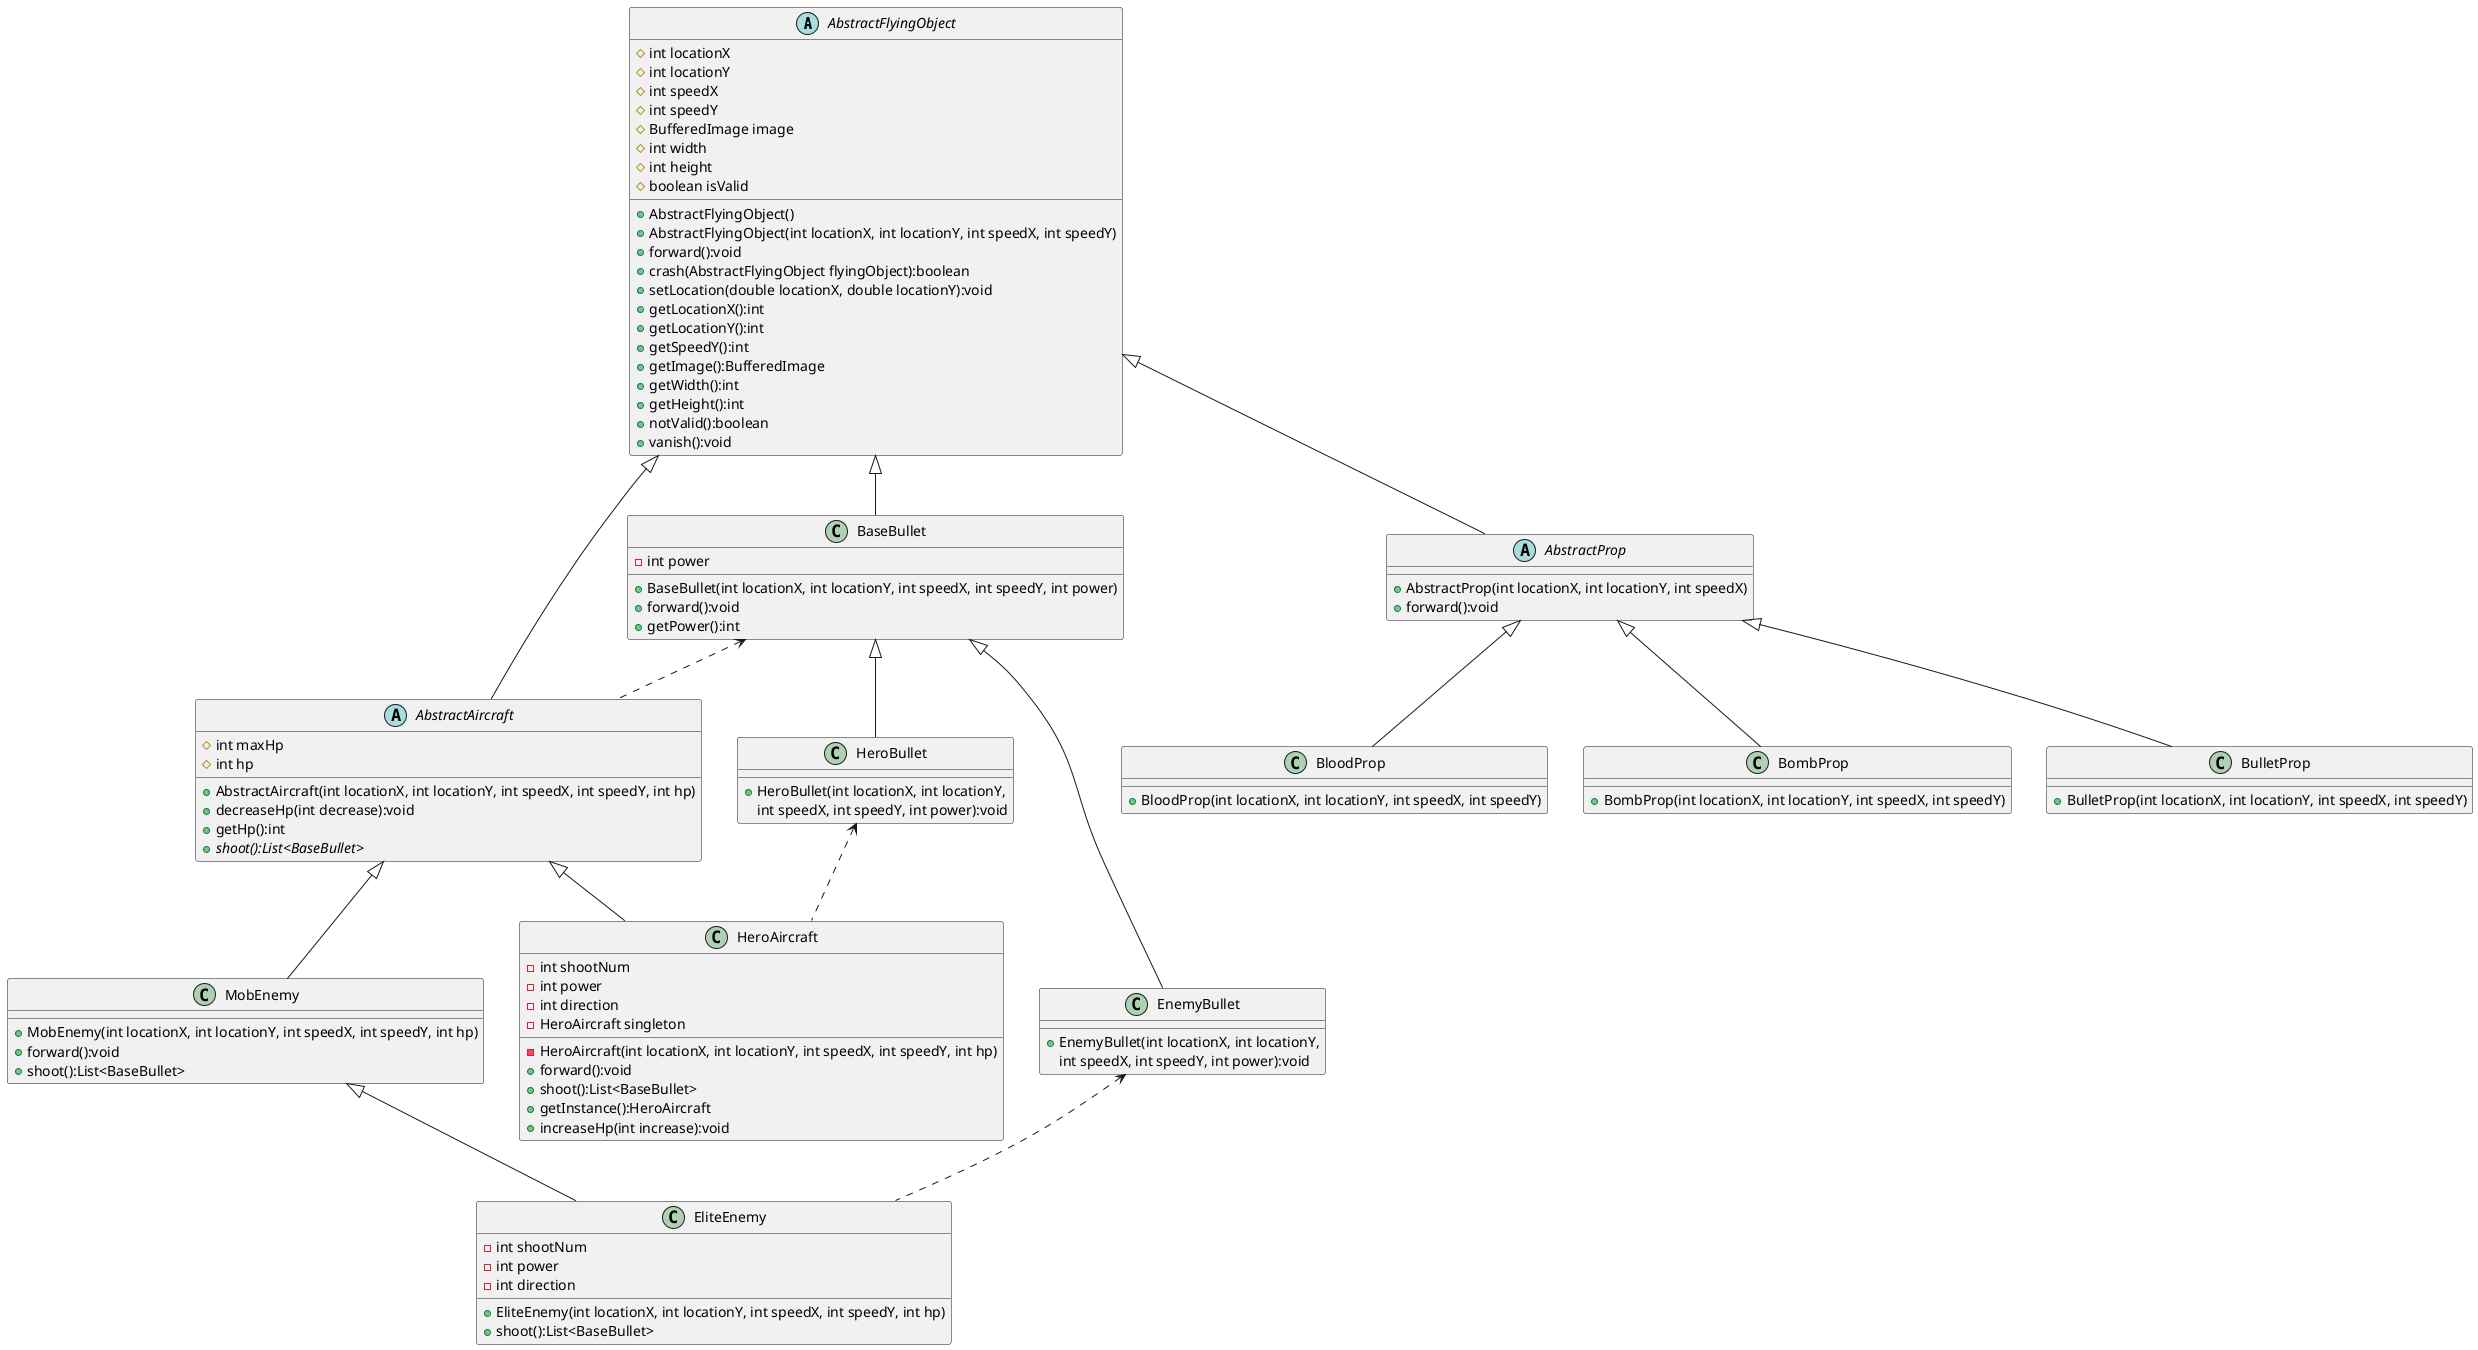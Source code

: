 @startuml
'https://plantuml.com/class-diagram

abstract class AbstractFlyingObject
{
    # int locationX
    # int locationY
    # int speedX
    # int speedY
    # BufferedImage image
    # int width
    # int height
    # boolean isValid

    + AbstractFlyingObject()
    + AbstractFlyingObject(int locationX, int locationY, int speedX, int speedY)
    + forward():void
    + crash(AbstractFlyingObject flyingObject):boolean
    + setLocation(double locationX, double locationY):void
    + getLocationX():int
    + getLocationY():int
    + getSpeedY():int
    + getImage():BufferedImage
    + getWidth():int
    + getHeight():int
    + notValid():boolean
    + vanish():void
}
abstract class AbstractAircraft
{
	# int maxHp
    # int hp

    + AbstractAircraft(int locationX, int locationY, int speedX, int speedY, int hp)
    + decreaseHp(int decrease):void
    + getHp():int
    + {abstract} shoot():List<BaseBullet>
 }

class BaseBullet
{
    - int power

    + BaseBullet(int locationX, int locationY, int speedX, int speedY, int power)
    + forward():void
	+ getPower():int
}

abstract class AbstractProp
{
    + AbstractProp(int locationX, int locationY, int speedX)
    + forward():void
}

AbstractFlyingObject <|-- AbstractAircraft
AbstractFlyingObject <|-- BaseBullet
AbstractFlyingObject <|-- AbstractProp


AbstractAircraft <|-- HeroAircraft
AbstractAircraft <|-- MobEnemy
MobEnemy <|-- EliteEnemy

BaseBullet <|-- HeroBullet
BaseBullet <|-- EnemyBullet

AbstractProp <|-- BloodProp
AbstractProp <|-- BombProp
AbstractProp <|-- BulletProp

BaseBullet <.. AbstractAircraft
HeroBullet <.. HeroAircraft
EnemyBullet <.. EliteEnemy

class HeroAircraft {
    - int shootNum
    - int power
    - int direction
    - HeroAircraft singleton
    - HeroAircraft(int locationX, int locationY, int speedX, int speedY, int hp)
    + forward():void
    + shoot():List<BaseBullet>
    + getInstance():HeroAircraft
    + increaseHp(int increase):void
}

class MobEnemy {
    + MobEnemy(int locationX, int locationY, int speedX, int speedY, int hp)
    + forward():void
    + shoot():List<BaseBullet>
}

class EliteEnemy
{
    - int shootNum
    - int power
    - int direction
    + EliteEnemy(int locationX, int locationY, int speedX, int speedY, int hp)
    + shoot():List<BaseBullet>
}

class HeroBullet {
    + HeroBullet(int locationX, int locationY,
     int speedX, int speedY, int power):void
}

class EnemyBullet {
    + EnemyBullet(int locationX, int locationY,
     int speedX, int speedY, int power):void
}

class BloodProp {
    + BloodProp(int locationX, int locationY, int speedX, int speedY)
}
class BombProp {
    + BombProp(int locationX, int locationY, int speedX, int speedY)
}
class BulletProp {
    + BulletProp(int locationX, int locationY, int speedX, int speedY)
}
@enduml